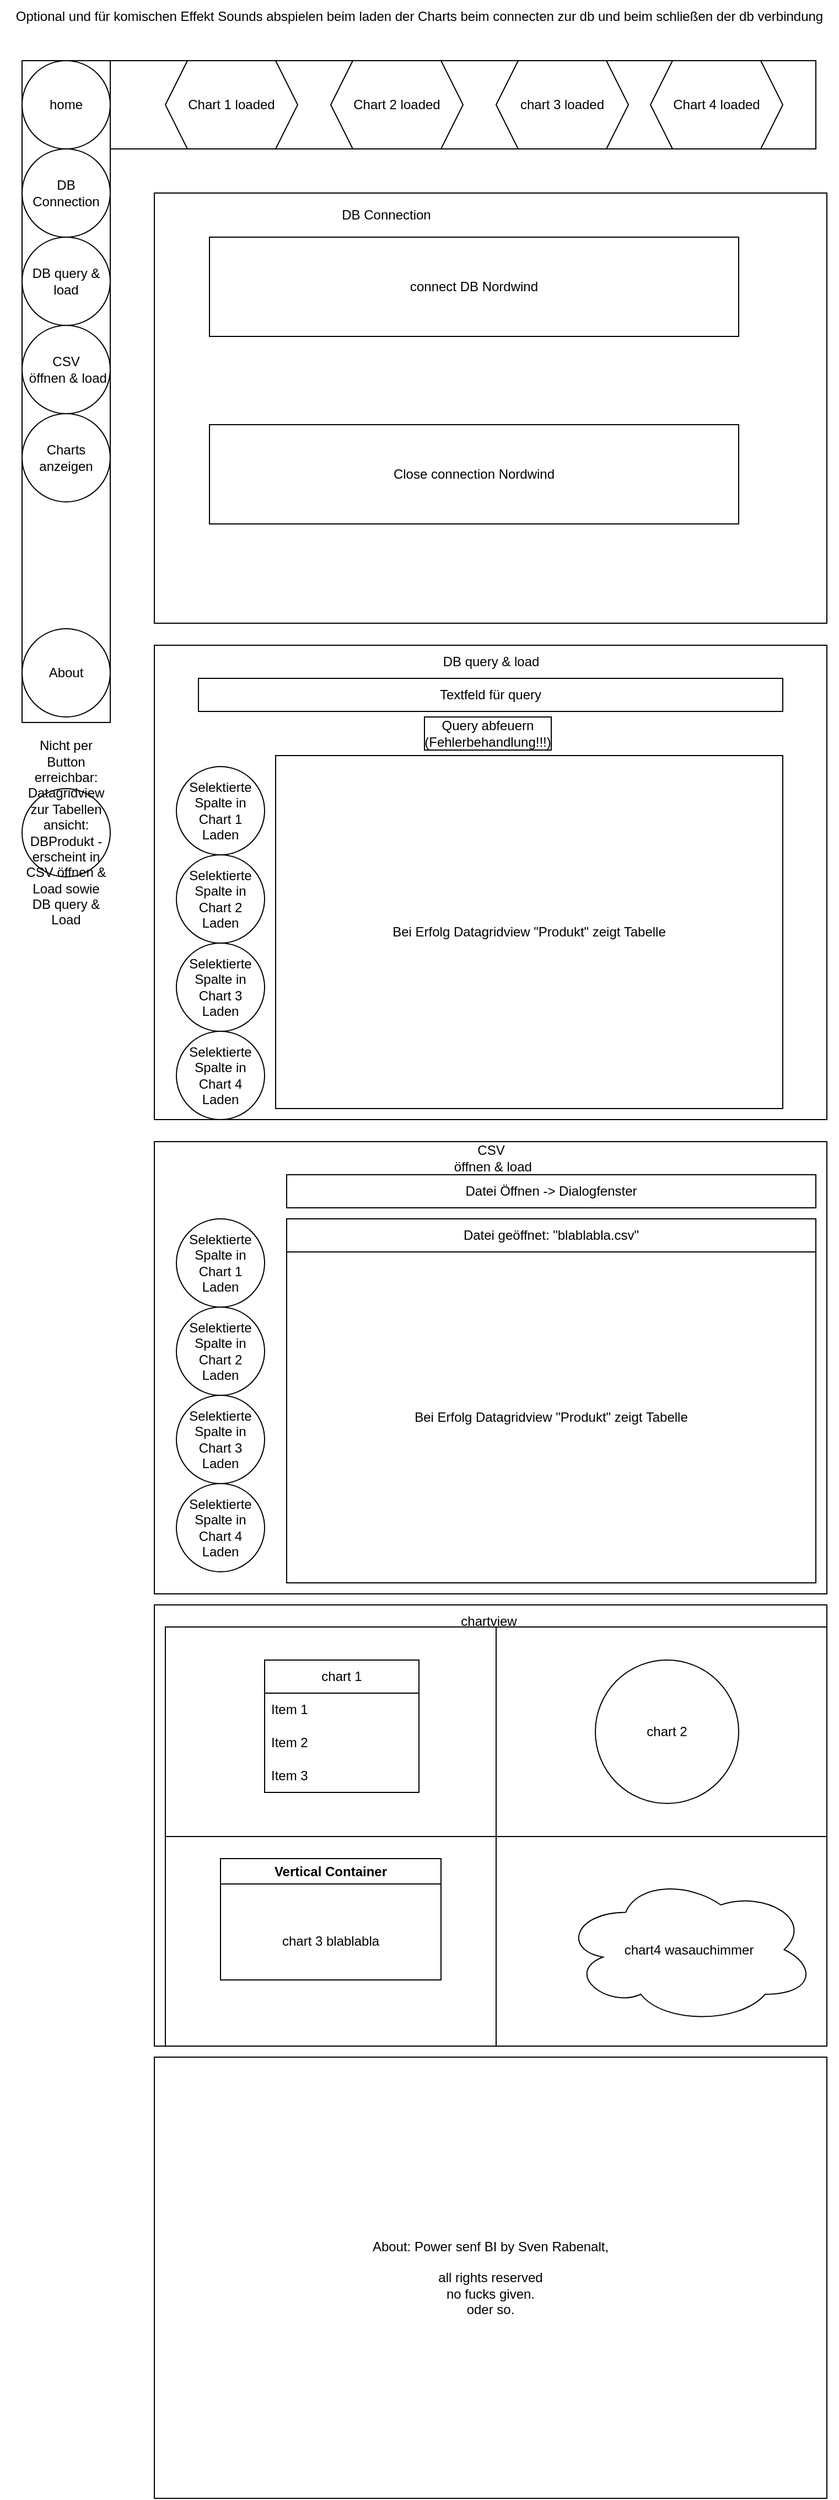 <mxfile version="20.6.2" type="device"><diagram id="pTku0MUM5j9Fs8tH0N0n" name="Seite-1"><mxGraphModel dx="1406" dy="816" grid="1" gridSize="10" guides="1" tooltips="1" connect="1" arrows="1" fold="1" page="1" pageScale="1" pageWidth="827" pageHeight="1169" math="0" shadow="0"><root><mxCell id="0"/><mxCell id="1" parent="0"/><mxCell id="k92J7nK09xj2reRLG0C4-1" value="" style="rounded=0;whiteSpace=wrap;html=1;" vertex="1" parent="1"><mxGeometry x="40" y="80" width="80" height="600" as="geometry"/></mxCell><mxCell id="k92J7nK09xj2reRLG0C4-2" value="home" style="ellipse;whiteSpace=wrap;html=1;aspect=fixed;" vertex="1" parent="1"><mxGeometry x="40" y="80" width="80" height="80" as="geometry"/></mxCell><mxCell id="k92J7nK09xj2reRLG0C4-3" value="DB Connection" style="ellipse;whiteSpace=wrap;html=1;aspect=fixed;" vertex="1" parent="1"><mxGeometry x="40" y="160" width="80" height="80" as="geometry"/></mxCell><mxCell id="k92J7nK09xj2reRLG0C4-4" value="CSV&lt;br&gt;&amp;nbsp;öffnen &amp;amp; load" style="ellipse;whiteSpace=wrap;html=1;aspect=fixed;" vertex="1" parent="1"><mxGeometry x="40" y="320" width="80" height="80" as="geometry"/></mxCell><mxCell id="k92J7nK09xj2reRLG0C4-6" value="About" style="ellipse;whiteSpace=wrap;html=1;aspect=fixed;" vertex="1" parent="1"><mxGeometry x="40" y="595" width="80" height="80" as="geometry"/></mxCell><mxCell id="k92J7nK09xj2reRLG0C4-7" value="Charts anzeigen" style="ellipse;whiteSpace=wrap;html=1;aspect=fixed;" vertex="1" parent="1"><mxGeometry x="40" y="400" width="80" height="80" as="geometry"/></mxCell><mxCell id="k92J7nK09xj2reRLG0C4-8" value="" style="rounded=0;whiteSpace=wrap;html=1;" vertex="1" parent="1"><mxGeometry x="120" y="80" width="640" height="80" as="geometry"/></mxCell><mxCell id="k92J7nK09xj2reRLG0C4-9" value="Chart 1 loaded" style="shape=hexagon;perimeter=hexagonPerimeter2;whiteSpace=wrap;html=1;fixedSize=1;" vertex="1" parent="1"><mxGeometry x="170" y="80" width="120" height="80" as="geometry"/></mxCell><mxCell id="k92J7nK09xj2reRLG0C4-10" value="Chart 2 loaded" style="shape=hexagon;perimeter=hexagonPerimeter2;whiteSpace=wrap;html=1;fixedSize=1;" vertex="1" parent="1"><mxGeometry x="320" y="80" width="120" height="80" as="geometry"/></mxCell><mxCell id="k92J7nK09xj2reRLG0C4-11" value="chart 3 loaded" style="shape=hexagon;perimeter=hexagonPerimeter2;whiteSpace=wrap;html=1;fixedSize=1;" vertex="1" parent="1"><mxGeometry x="470" y="80" width="120" height="80" as="geometry"/></mxCell><mxCell id="k92J7nK09xj2reRLG0C4-12" value="Chart 4 loaded" style="shape=hexagon;perimeter=hexagonPerimeter2;whiteSpace=wrap;html=1;fixedSize=1;" vertex="1" parent="1"><mxGeometry x="610" y="80" width="120" height="80" as="geometry"/></mxCell><mxCell id="k92J7nK09xj2reRLG0C4-13" value="Optional und für komischen Effekt Sounds abspielen beim laden der Charts beim connecten zur db und beim schließen der db verbindung" style="text;html=1;align=center;verticalAlign=middle;resizable=0;points=[];autosize=1;strokeColor=none;fillColor=none;" vertex="1" parent="1"><mxGeometry x="20" y="25" width="760" height="30" as="geometry"/></mxCell><mxCell id="k92J7nK09xj2reRLG0C4-14" value="DB query &amp;amp; load" style="ellipse;whiteSpace=wrap;html=1;aspect=fixed;" vertex="1" parent="1"><mxGeometry x="40" y="240" width="80" height="80" as="geometry"/></mxCell><mxCell id="k92J7nK09xj2reRLG0C4-16" value="" style="rounded=0;whiteSpace=wrap;html=1;" vertex="1" parent="1"><mxGeometry x="160" y="200" width="610" height="390" as="geometry"/></mxCell><mxCell id="k92J7nK09xj2reRLG0C4-18" value="connect DB Nordwind" style="rounded=0;whiteSpace=wrap;html=1;" vertex="1" parent="1"><mxGeometry x="210" y="240" width="480" height="90" as="geometry"/></mxCell><mxCell id="k92J7nK09xj2reRLG0C4-19" value="Close connection Nordwind" style="rounded=0;whiteSpace=wrap;html=1;" vertex="1" parent="1"><mxGeometry x="210" y="410" width="480" height="90" as="geometry"/></mxCell><mxCell id="k92J7nK09xj2reRLG0C4-20" value="&lt;span style=&quot;&quot;&gt;DB Connection&lt;/span&gt;" style="text;html=1;align=center;verticalAlign=middle;resizable=0;points=[];autosize=1;strokeColor=none;fillColor=none;" vertex="1" parent="1"><mxGeometry x="320" y="205" width="100" height="30" as="geometry"/></mxCell><mxCell id="k92J7nK09xj2reRLG0C4-21" value="" style="rounded=0;whiteSpace=wrap;html=1;" vertex="1" parent="1"><mxGeometry x="160" y="610" width="610" height="430" as="geometry"/></mxCell><mxCell id="k92J7nK09xj2reRLG0C4-22" value="&lt;span style=&quot;&quot;&gt;DB query &amp;amp; load&lt;/span&gt;" style="text;html=1;align=center;verticalAlign=middle;resizable=0;points=[];autosize=1;strokeColor=none;fillColor=none;" vertex="1" parent="1"><mxGeometry x="410" y="610" width="110" height="30" as="geometry"/></mxCell><mxCell id="k92J7nK09xj2reRLG0C4-23" value="Nicht per Button erreichbar: Datagridview zur Tabellen ansicht: DBProdukt - erscheint in CSV öffnen &amp;amp; Load sowie DB query &amp;amp; Load" style="ellipse;whiteSpace=wrap;html=1;aspect=fixed;" vertex="1" parent="1"><mxGeometry x="40" y="740" width="80" height="80" as="geometry"/></mxCell><mxCell id="k92J7nK09xj2reRLG0C4-24" value="Textfeld für query" style="rounded=0;whiteSpace=wrap;html=1;" vertex="1" parent="1"><mxGeometry x="200" y="640" width="530" height="30" as="geometry"/></mxCell><mxCell id="k92J7nK09xj2reRLG0C4-25" value="Query abfeuern (Fehlerbehandlung!!!)" style="rounded=0;whiteSpace=wrap;html=1;" vertex="1" parent="1"><mxGeometry x="405" y="675" width="115" height="30" as="geometry"/></mxCell><mxCell id="k92J7nK09xj2reRLG0C4-26" value="Bei Erfolg Datagridview &quot;Produkt&quot; zeigt Tabelle" style="rounded=0;whiteSpace=wrap;html=1;" vertex="1" parent="1"><mxGeometry x="270" y="710" width="460" height="320" as="geometry"/></mxCell><mxCell id="k92J7nK09xj2reRLG0C4-27" value="Selektierte&lt;br&gt;Spalte in Chart 1&lt;br&gt;Laden" style="ellipse;whiteSpace=wrap;html=1;aspect=fixed;" vertex="1" parent="1"><mxGeometry x="180" y="720" width="80" height="80" as="geometry"/></mxCell><mxCell id="k92J7nK09xj2reRLG0C4-28" value="Selektierte&lt;br&gt;Spalte in Chart 2&lt;br&gt;Laden" style="ellipse;whiteSpace=wrap;html=1;aspect=fixed;" vertex="1" parent="1"><mxGeometry x="180" y="800" width="80" height="80" as="geometry"/></mxCell><mxCell id="k92J7nK09xj2reRLG0C4-29" value="Selektierte&lt;br&gt;Spalte in Chart 3&lt;br&gt;Laden" style="ellipse;whiteSpace=wrap;html=1;aspect=fixed;" vertex="1" parent="1"><mxGeometry x="180" y="880" width="80" height="80" as="geometry"/></mxCell><mxCell id="k92J7nK09xj2reRLG0C4-30" value="Selektierte&lt;br&gt;Spalte in Chart 4&lt;br&gt;Laden" style="ellipse;whiteSpace=wrap;html=1;aspect=fixed;" vertex="1" parent="1"><mxGeometry x="180" y="960" width="80" height="80" as="geometry"/></mxCell><mxCell id="k92J7nK09xj2reRLG0C4-32" value="" style="rounded=0;whiteSpace=wrap;html=1;" vertex="1" parent="1"><mxGeometry x="160" y="1060" width="610" height="410" as="geometry"/></mxCell><mxCell id="k92J7nK09xj2reRLG0C4-33" value="&lt;span style=&quot;&quot;&gt;CSV&lt;/span&gt;&lt;br style=&quot;&quot;&gt;&lt;span style=&quot;&quot;&gt;&amp;nbsp;öffnen &amp;amp; load&lt;/span&gt;" style="text;html=1;align=center;verticalAlign=middle;resizable=0;points=[];autosize=1;strokeColor=none;fillColor=none;" vertex="1" parent="1"><mxGeometry x="415" y="1055" width="100" height="40" as="geometry"/></mxCell><mxCell id="k92J7nK09xj2reRLG0C4-34" value="Datei Öffnen -&amp;gt; Dialogfenster" style="rounded=0;whiteSpace=wrap;html=1;" vertex="1" parent="1"><mxGeometry x="280" y="1090" width="480" height="30" as="geometry"/></mxCell><mxCell id="k92J7nK09xj2reRLG0C4-35" value="Datei geöffnet: &quot;blablabla.csv&quot;" style="rounded=0;whiteSpace=wrap;html=1;" vertex="1" parent="1"><mxGeometry x="280" y="1130" width="480" height="30" as="geometry"/></mxCell><mxCell id="k92J7nK09xj2reRLG0C4-36" value="Bei Erfolg Datagridview &quot;Produkt&quot; zeigt Tabelle" style="rounded=0;whiteSpace=wrap;html=1;" vertex="1" parent="1"><mxGeometry x="280" y="1160" width="480" height="300" as="geometry"/></mxCell><mxCell id="k92J7nK09xj2reRLG0C4-37" value="Selektierte&lt;br&gt;Spalte in Chart 1&lt;br&gt;Laden" style="ellipse;whiteSpace=wrap;html=1;aspect=fixed;" vertex="1" parent="1"><mxGeometry x="180" y="1130" width="80" height="80" as="geometry"/></mxCell><mxCell id="k92J7nK09xj2reRLG0C4-38" value="Selektierte&lt;br&gt;Spalte in Chart 2&lt;br&gt;Laden" style="ellipse;whiteSpace=wrap;html=1;aspect=fixed;" vertex="1" parent="1"><mxGeometry x="180" y="1210" width="80" height="80" as="geometry"/></mxCell><mxCell id="k92J7nK09xj2reRLG0C4-39" value="Selektierte&lt;br&gt;Spalte in Chart 3&lt;br&gt;Laden" style="ellipse;whiteSpace=wrap;html=1;aspect=fixed;" vertex="1" parent="1"><mxGeometry x="180" y="1290" width="80" height="80" as="geometry"/></mxCell><mxCell id="k92J7nK09xj2reRLG0C4-40" value="Selektierte&lt;br&gt;Spalte in Chart 4&lt;br&gt;Laden" style="ellipse;whiteSpace=wrap;html=1;aspect=fixed;" vertex="1" parent="1"><mxGeometry x="180" y="1370" width="80" height="80" as="geometry"/></mxCell><mxCell id="k92J7nK09xj2reRLG0C4-41" value="" style="rounded=0;whiteSpace=wrap;html=1;" vertex="1" parent="1"><mxGeometry x="160" y="1480" width="610" height="400" as="geometry"/></mxCell><mxCell id="k92J7nK09xj2reRLG0C4-42" value="" style="rounded=0;whiteSpace=wrap;html=1;" vertex="1" parent="1"><mxGeometry x="170" y="1500" width="300" height="190" as="geometry"/></mxCell><mxCell id="k92J7nK09xj2reRLG0C4-43" value="" style="rounded=0;whiteSpace=wrap;html=1;" vertex="1" parent="1"><mxGeometry x="470" y="1500" width="300" height="190" as="geometry"/></mxCell><mxCell id="k92J7nK09xj2reRLG0C4-44" value="chart 3 blablabla" style="rounded=0;whiteSpace=wrap;html=1;" vertex="1" parent="1"><mxGeometry x="170" y="1690" width="300" height="190" as="geometry"/></mxCell><mxCell id="k92J7nK09xj2reRLG0C4-45" value="" style="rounded=0;whiteSpace=wrap;html=1;" vertex="1" parent="1"><mxGeometry x="470" y="1690" width="300" height="190" as="geometry"/></mxCell><mxCell id="k92J7nK09xj2reRLG0C4-46" value="chart 1" style="swimlane;fontStyle=0;childLayout=stackLayout;horizontal=1;startSize=30;horizontalStack=0;resizeParent=1;resizeParentMax=0;resizeLast=0;collapsible=1;marginBottom=0;whiteSpace=wrap;html=1;" vertex="1" parent="1"><mxGeometry x="260" y="1530" width="140" height="120" as="geometry"/></mxCell><mxCell id="k92J7nK09xj2reRLG0C4-47" value="Item 1" style="text;strokeColor=none;fillColor=none;align=left;verticalAlign=middle;spacingLeft=4;spacingRight=4;overflow=hidden;points=[[0,0.5],[1,0.5]];portConstraint=eastwest;rotatable=0;whiteSpace=wrap;html=1;" vertex="1" parent="k92J7nK09xj2reRLG0C4-46"><mxGeometry y="30" width="140" height="30" as="geometry"/></mxCell><mxCell id="k92J7nK09xj2reRLG0C4-48" value="Item 2" style="text;strokeColor=none;fillColor=none;align=left;verticalAlign=middle;spacingLeft=4;spacingRight=4;overflow=hidden;points=[[0,0.5],[1,0.5]];portConstraint=eastwest;rotatable=0;whiteSpace=wrap;html=1;" vertex="1" parent="k92J7nK09xj2reRLG0C4-46"><mxGeometry y="60" width="140" height="30" as="geometry"/></mxCell><mxCell id="k92J7nK09xj2reRLG0C4-49" value="Item 3" style="text;strokeColor=none;fillColor=none;align=left;verticalAlign=middle;spacingLeft=4;spacingRight=4;overflow=hidden;points=[[0,0.5],[1,0.5]];portConstraint=eastwest;rotatable=0;whiteSpace=wrap;html=1;" vertex="1" parent="k92J7nK09xj2reRLG0C4-46"><mxGeometry y="90" width="140" height="30" as="geometry"/></mxCell><mxCell id="k92J7nK09xj2reRLG0C4-50" value="chart 2" style="ellipse;whiteSpace=wrap;html=1;aspect=fixed;" vertex="1" parent="1"><mxGeometry x="560" y="1530" width="130" height="130" as="geometry"/></mxCell><mxCell id="k92J7nK09xj2reRLG0C4-51" value="Vertical Container" style="swimlane;whiteSpace=wrap;html=1;" vertex="1" parent="1"><mxGeometry x="220" y="1710" width="200" height="110" as="geometry"/></mxCell><mxCell id="k92J7nK09xj2reRLG0C4-52" value="chart4 wasauchimmer" style="ellipse;shape=cloud;whiteSpace=wrap;html=1;" vertex="1" parent="1"><mxGeometry x="530" y="1725" width="230" height="135" as="geometry"/></mxCell><mxCell id="k92J7nK09xj2reRLG0C4-53" value="chartview" style="text;html=1;align=center;verticalAlign=middle;resizable=0;points=[];autosize=1;strokeColor=none;fillColor=none;" vertex="1" parent="1"><mxGeometry x="427.5" y="1480" width="70" height="30" as="geometry"/></mxCell><mxCell id="k92J7nK09xj2reRLG0C4-54" value="About: Power senf BI by Sven Rabenalt,&lt;br&gt;&lt;br&gt;all rights reserved&lt;br&gt;no fucks given.&lt;br&gt;oder so." style="rounded=0;whiteSpace=wrap;html=1;" vertex="1" parent="1"><mxGeometry x="160" y="1890" width="610" height="400" as="geometry"/></mxCell></root></mxGraphModel></diagram></mxfile>